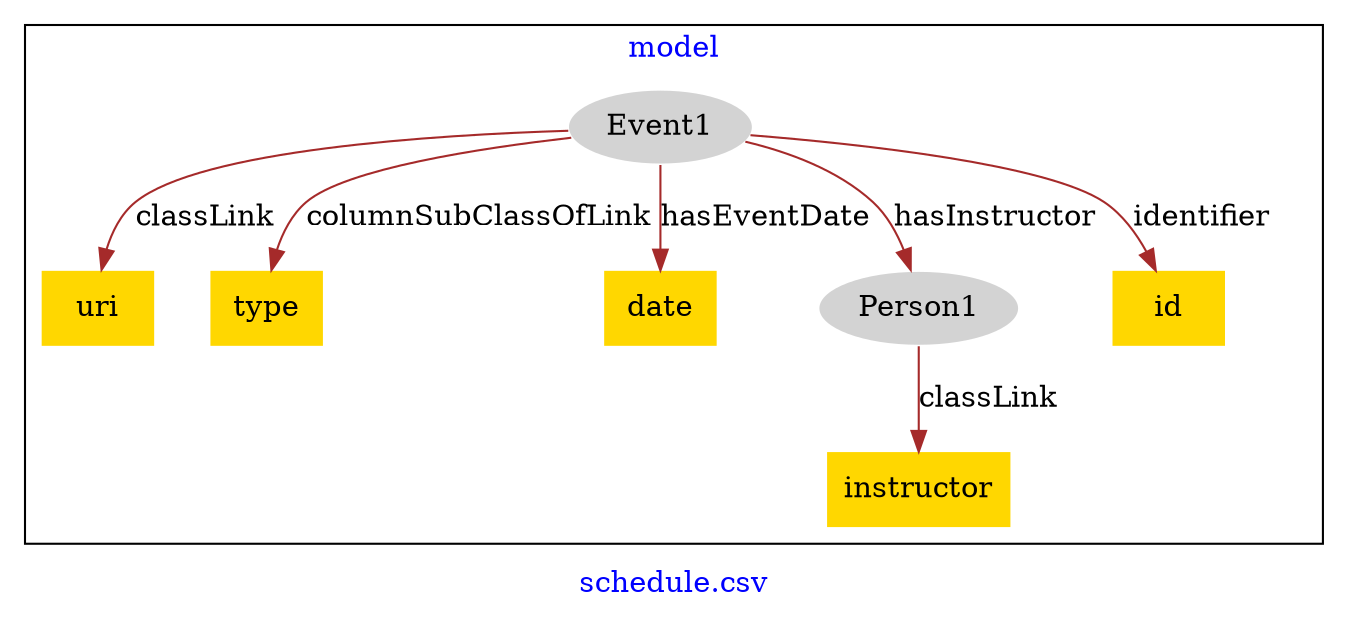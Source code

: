 digraph n0 {
fontcolor="blue"
remincross="true"
label="schedule.csv"
subgraph cluster {
label="model"
n2[style="filled",color="white",fillcolor="lightgray",label="Event1"];
n3[shape="plaintext",style="filled",fillcolor="gold",label="uri"];
n4[shape="plaintext",style="filled",fillcolor="gold",label="type"];
n5[shape="plaintext",style="filled",fillcolor="gold",label="date"];
n6[style="filled",color="white",fillcolor="lightgray",label="Person1"];
n7[shape="plaintext",style="filled",fillcolor="gold",label="id"];
n8[shape="plaintext",style="filled",fillcolor="gold",label="instructor"];
}
n2 -> n3[color="brown",fontcolor="black",label="classLink"]
n2 -> n4[color="brown",fontcolor="black",label="columnSubClassOfLink"]
n2 -> n5[color="brown",fontcolor="black",label="hasEventDate"]
n2 -> n6[color="brown",fontcolor="black",label="hasInstructor"]
n2 -> n7[color="brown",fontcolor="black",label="identifier"]
n6 -> n8[color="brown",fontcolor="black",label="classLink"]
}
